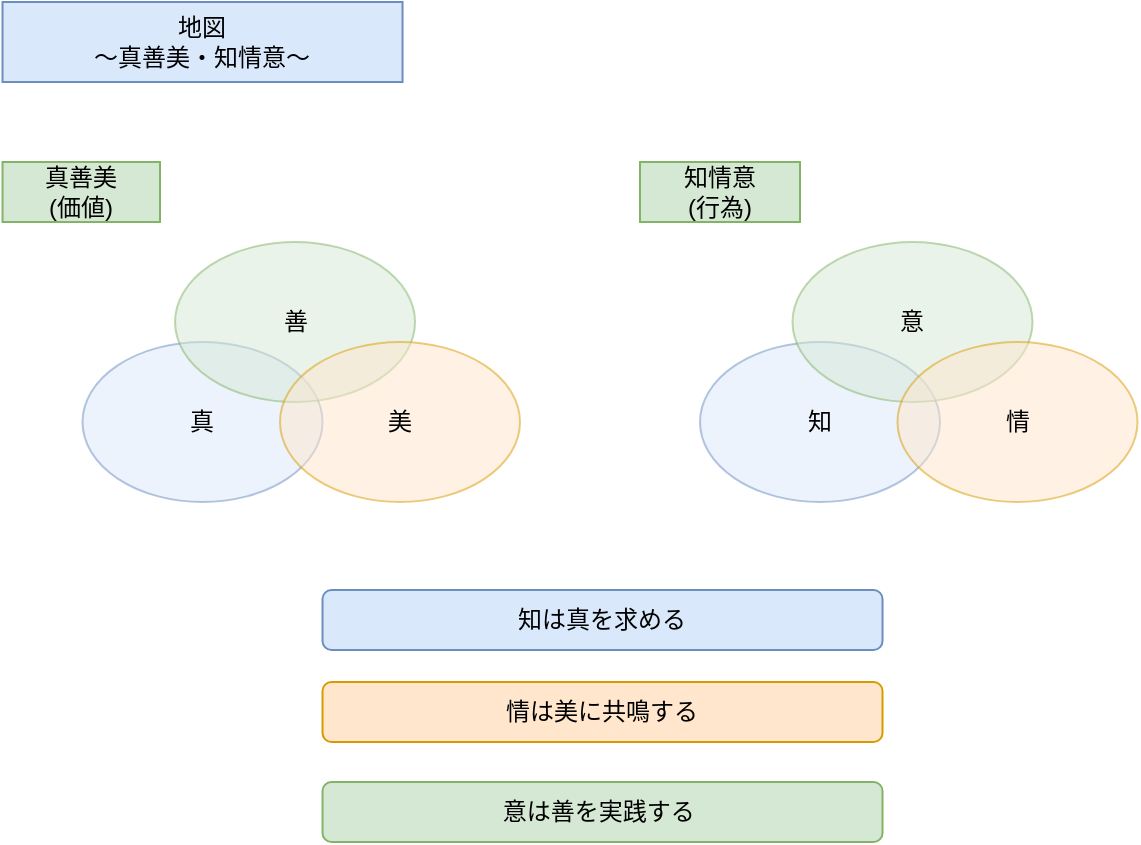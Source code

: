 <mxfile>
    <diagram name="02" id="YMj1xpAl_SfOTKT0soET">
        <mxGraphModel dx="1178" dy="971" grid="1" gridSize="10" guides="1" tooltips="1" connect="1" arrows="1" fold="1" page="1" pageScale="1" pageWidth="1169" pageHeight="827" math="0" shadow="0">
            <root>
                <mxCell id="ML3krrQk0YiTmpszw3Px-0"/>
                <mxCell id="ML3krrQk0YiTmpszw3Px-1" parent="ML3krrQk0YiTmpszw3Px-0"/>
                <mxCell id="ML3krrQk0YiTmpszw3Px-4" value="地図&lt;div&gt;～真善美・知情意～&lt;/div&gt;" style="text;html=1;align=center;verticalAlign=middle;whiteSpace=wrap;rounded=0;fillColor=#dae8fc;strokeColor=#6c8ebf;" parent="ML3krrQk0YiTmpszw3Px-1" vertex="1">
                    <mxGeometry x="81.26" y="120" width="200" height="40" as="geometry"/>
                </mxCell>
                <mxCell id="35" value="真" style="ellipse;whiteSpace=wrap;html=1;opacity=50;fillColor=#dae8fc;strokeColor=#6c8ebf;" parent="ML3krrQk0YiTmpszw3Px-1" vertex="1">
                    <mxGeometry x="121.26" y="290" width="120" height="80" as="geometry"/>
                </mxCell>
                <mxCell id="36" value="善" style="ellipse;whiteSpace=wrap;html=1;opacity=50;fillColor=#d5e8d4;strokeColor=#82b366;" parent="ML3krrQk0YiTmpszw3Px-1" vertex="1">
                    <mxGeometry x="167.52" y="240" width="120" height="80" as="geometry"/>
                </mxCell>
                <mxCell id="37" value="美" style="ellipse;whiteSpace=wrap;html=1;opacity=50;fillColor=#ffe6cc;strokeColor=#d79b00;" parent="ML3krrQk0YiTmpszw3Px-1" vertex="1">
                    <mxGeometry x="220" y="290" width="120" height="80" as="geometry"/>
                </mxCell>
                <mxCell id="38" value="真善美&lt;div&gt;(価値)&lt;/div&gt;" style="text;html=1;align=center;verticalAlign=middle;whiteSpace=wrap;rounded=0;fillColor=#d5e8d4;strokeColor=#82b366;" parent="ML3krrQk0YiTmpszw3Px-1" vertex="1">
                    <mxGeometry x="81.26" y="200" width="78.74" height="30" as="geometry"/>
                </mxCell>
                <mxCell id="40" value="知情意&lt;div&gt;(行為)&lt;/div&gt;" style="text;html=1;align=center;verticalAlign=middle;whiteSpace=wrap;rounded=0;fillColor=#d5e8d4;strokeColor=#82b366;" vertex="1" parent="ML3krrQk0YiTmpszw3Px-1">
                    <mxGeometry x="400" y="200" width="80" height="30" as="geometry"/>
                </mxCell>
                <mxCell id="41" value="知" style="ellipse;whiteSpace=wrap;html=1;opacity=50;fillColor=#dae8fc;strokeColor=#6c8ebf;" vertex="1" parent="ML3krrQk0YiTmpszw3Px-1">
                    <mxGeometry x="430" y="290" width="120" height="80" as="geometry"/>
                </mxCell>
                <mxCell id="42" value="意" style="ellipse;whiteSpace=wrap;html=1;opacity=50;fillColor=#d5e8d4;strokeColor=#82b366;" vertex="1" parent="ML3krrQk0YiTmpszw3Px-1">
                    <mxGeometry x="476.26" y="240" width="120" height="80" as="geometry"/>
                </mxCell>
                <mxCell id="43" value="情" style="ellipse;whiteSpace=wrap;html=1;opacity=50;fillColor=#ffe6cc;strokeColor=#d79b00;" vertex="1" parent="ML3krrQk0YiTmpszw3Px-1">
                    <mxGeometry x="528.74" y="290" width="120" height="80" as="geometry"/>
                </mxCell>
                <mxCell id="44" value="知は真を求める" style="rounded=1;whiteSpace=wrap;html=1;fillColor=#dae8fc;strokeColor=#6c8ebf;" vertex="1" parent="ML3krrQk0YiTmpszw3Px-1">
                    <mxGeometry x="241.26" y="414" width="280" height="30" as="geometry"/>
                </mxCell>
                <mxCell id="45" value="情は美に共鳴する" style="rounded=1;whiteSpace=wrap;html=1;fillColor=#ffe6cc;strokeColor=#d79b00;" vertex="1" parent="ML3krrQk0YiTmpszw3Px-1">
                    <mxGeometry x="241.26" y="460" width="280" height="30" as="geometry"/>
                </mxCell>
                <mxCell id="46" value="意は善を実践する&amp;nbsp;" style="rounded=1;whiteSpace=wrap;html=1;fillColor=#d5e8d4;strokeColor=#82b366;" vertex="1" parent="ML3krrQk0YiTmpszw3Px-1">
                    <mxGeometry x="241.26" y="510" width="280" height="30" as="geometry"/>
                </mxCell>
            </root>
        </mxGraphModel>
    </diagram>
</mxfile>